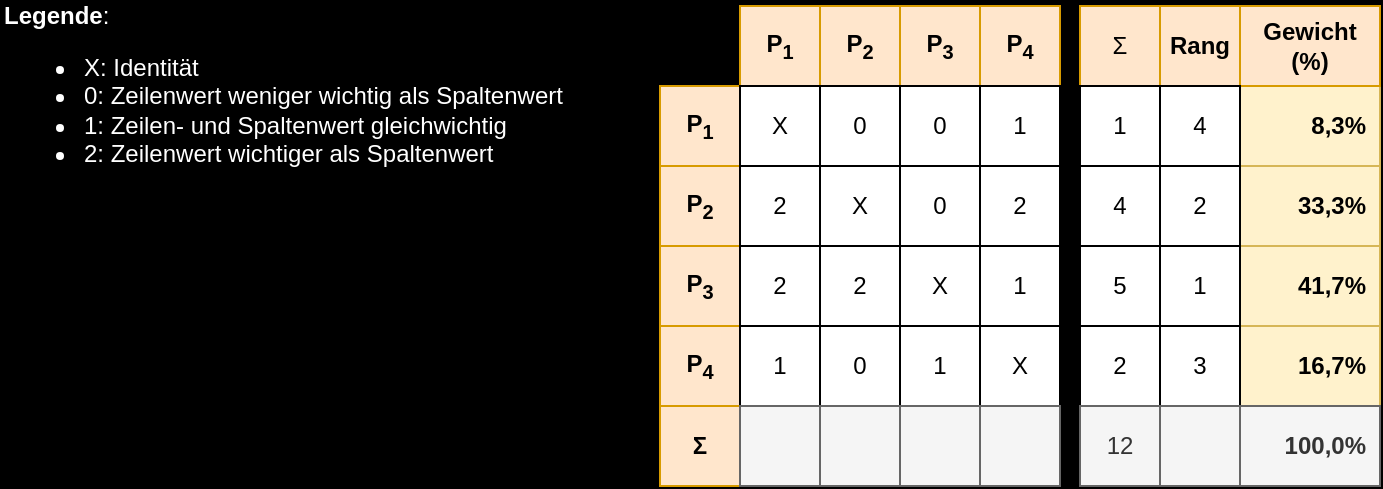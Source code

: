 <mxfile compressed="false" version="14.1.8" type="device">
  <diagram id="ubT7oDk7aENY9L1uCGpw" name="Seite-1">
    <mxGraphModel dx="1596" dy="484" grid="1" gridSize="10" guides="1" tooltips="1" connect="1" arrows="1" fold="1" page="1" pageScale="1" pageWidth="827" pageHeight="1169" background="#000000" math="0" shadow="0">
      <root>
        <mxCell id="0" />
        <mxCell id="1" parent="0" />
        <mxCell id="V0A3EiAUycTR6TnLh54X-61" value="8,3%" style="rounded=0;whiteSpace=wrap;html=1;align=right;spacingRight=5;fillColor=#fff2cc;strokeColor=#d6b656;fontStyle=1" vertex="1" parent="1">
          <mxGeometry x="530" y="120" width="70" height="40" as="geometry" />
        </mxCell>
        <mxCell id="V0A3EiAUycTR6TnLh54X-62" value="33,3%" style="rounded=0;whiteSpace=wrap;html=1;align=right;spacingRight=5;fillColor=#fff2cc;strokeColor=#d6b656;fontStyle=1" vertex="1" parent="1">
          <mxGeometry x="530" y="160" width="70" height="40" as="geometry" />
        </mxCell>
        <mxCell id="V0A3EiAUycTR6TnLh54X-63" value="41,7%" style="rounded=0;whiteSpace=wrap;html=1;align=right;spacingRight=5;fillColor=#fff2cc;strokeColor=#d6b656;fontStyle=1" vertex="1" parent="1">
          <mxGeometry x="530" y="200" width="70" height="40" as="geometry" />
        </mxCell>
        <mxCell id="V0A3EiAUycTR6TnLh54X-64" value="16,7%" style="rounded=0;whiteSpace=wrap;html=1;align=right;spacingRight=5;fillColor=#fff2cc;strokeColor=#d6b656;fontStyle=1" vertex="1" parent="1">
          <mxGeometry x="530" y="240" width="70" height="40" as="geometry" />
        </mxCell>
        <mxCell id="V0A3EiAUycTR6TnLh54X-66" value="&lt;span class=&quot;Grek&quot; lang=&quot;grc-Grek&quot;&gt;Σ&lt;/span&gt;" style="rounded=0;whiteSpace=wrap;html=1;fontStyle=1;fillColor=#ffe6cc;strokeColor=#d79b00;" vertex="1" parent="1">
          <mxGeometry x="450" y="80" width="40" height="40" as="geometry" />
        </mxCell>
        <mxCell id="V0A3EiAUycTR6TnLh54X-50" value="&lt;span class=&quot;Grek&quot; lang=&quot;grc-Grek&quot;&gt;Σ&lt;/span&gt;" style="rounded=0;whiteSpace=wrap;html=1;fillColor=#ffe6cc;strokeColor=#d79b00;" vertex="1" parent="1">
          <mxGeometry x="450" y="80" width="40" height="40" as="geometry" />
        </mxCell>
        <mxCell id="V0A3EiAUycTR6TnLh54X-55" value="Rang" style="rounded=0;whiteSpace=wrap;html=1;fontStyle=1;fillColor=#ffe6cc;strokeColor=#d79b00;" vertex="1" parent="1">
          <mxGeometry x="490" y="80" width="40" height="40" as="geometry" />
        </mxCell>
        <mxCell id="V0A3EiAUycTR6TnLh54X-60" value="&lt;font style=&quot;font-size: 12px&quot;&gt;&lt;b&gt;&lt;font style=&quot;font-size: 12px&quot;&gt;Gewicht&lt;/font&gt;&lt;br&gt;(%)&lt;/b&gt;&lt;/font&gt;" style="rounded=0;whiteSpace=wrap;html=1;fontSize=9;fillColor=#ffe6cc;strokeColor=#d79b00;" vertex="1" parent="1">
          <mxGeometry x="530" y="80" width="70" height="40" as="geometry" />
        </mxCell>
        <mxCell id="V0A3EiAUycTR6TnLh54X-65" value="&lt;span class=&quot;Grek&quot; lang=&quot;grc-Grek&quot;&gt;Σ&lt;/span&gt;" style="rounded=0;whiteSpace=wrap;html=1;fillColor=#ffe6cc;strokeColor=#d79b00;" vertex="1" parent="1">
          <mxGeometry x="450" y="80" width="40" height="40" as="geometry" />
        </mxCell>
        <mxCell id="V0A3EiAUycTR6TnLh54X-5" value="&lt;span&gt;P&lt;/span&gt;&lt;sub&gt;1&lt;/sub&gt;" style="rounded=0;whiteSpace=wrap;html=1;fillColor=#ffe6cc;strokeColor=#d79b00;" vertex="1" parent="1">
          <mxGeometry x="280" y="80" width="40" height="40" as="geometry" />
        </mxCell>
        <mxCell id="V0A3EiAUycTR6TnLh54X-35" value="&lt;span&gt;P&lt;/span&gt;&lt;sub&gt;2&lt;/sub&gt;" style="rounded=0;whiteSpace=wrap;html=1;fontStyle=1;fillColor=#ffe6cc;strokeColor=#d79b00;" vertex="1" parent="1">
          <mxGeometry x="320" y="80" width="40" height="40" as="geometry" />
        </mxCell>
        <mxCell id="V0A3EiAUycTR6TnLh54X-40" value="&lt;span&gt;P&lt;/span&gt;&lt;sub&gt;3&lt;/sub&gt;" style="rounded=0;whiteSpace=wrap;html=1;fontStyle=1;fillColor=#ffe6cc;strokeColor=#d79b00;" vertex="1" parent="1">
          <mxGeometry x="360" y="80" width="40" height="40" as="geometry" />
        </mxCell>
        <mxCell id="V0A3EiAUycTR6TnLh54X-45" value="&lt;span&gt;P&lt;/span&gt;&lt;sub&gt;4&lt;/sub&gt;" style="rounded=0;whiteSpace=wrap;html=1;fontStyle=1;fillColor=#ffe6cc;strokeColor=#d79b00;" vertex="1" parent="1">
          <mxGeometry x="400" y="80" width="40" height="40" as="geometry" />
        </mxCell>
        <mxCell id="V0A3EiAUycTR6TnLh54X-67" value="&lt;span&gt;P&lt;/span&gt;&lt;sub&gt;1&lt;/sub&gt;" style="rounded=0;whiteSpace=wrap;html=1;fontStyle=1;fillColor=#ffe6cc;strokeColor=#d79b00;" vertex="1" parent="1">
          <mxGeometry x="280" y="80" width="40" height="40" as="geometry" />
        </mxCell>
        <mxCell id="V0A3EiAUycTR6TnLh54X-1" value="P&lt;sub&gt;1&lt;/sub&gt;" style="rounded=0;whiteSpace=wrap;html=1;fontStyle=1;fillColor=#ffe6cc;strokeColor=#d79b00;" vertex="1" parent="1">
          <mxGeometry x="240" y="120" width="40" height="40" as="geometry" />
        </mxCell>
        <mxCell id="V0A3EiAUycTR6TnLh54X-2" value="&lt;span&gt;P&lt;/span&gt;&lt;sub&gt;2&lt;/sub&gt;" style="rounded=0;whiteSpace=wrap;html=1;fillColor=#ffe6cc;strokeColor=#d79b00;" vertex="1" parent="1">
          <mxGeometry x="240" y="160" width="40" height="40" as="geometry" />
        </mxCell>
        <mxCell id="V0A3EiAUycTR6TnLh54X-3" value="&lt;span&gt;P&lt;/span&gt;&lt;sub&gt;3&lt;/sub&gt;" style="rounded=0;whiteSpace=wrap;html=1;fontStyle=1;fillColor=#ffe6cc;strokeColor=#d79b00;" vertex="1" parent="1">
          <mxGeometry x="240" y="200" width="40" height="40" as="geometry" />
        </mxCell>
        <mxCell id="V0A3EiAUycTR6TnLh54X-4" value="&lt;span&gt;P&lt;/span&gt;&lt;sub&gt;4&lt;/sub&gt;" style="rounded=0;whiteSpace=wrap;html=1;fontStyle=1;fillColor=#ffe6cc;strokeColor=#d79b00;" vertex="1" parent="1">
          <mxGeometry x="240" y="240" width="40" height="40" as="geometry" />
        </mxCell>
        <mxCell id="V0A3EiAUycTR6TnLh54X-68" value="&lt;span&gt;P&lt;/span&gt;&lt;sub&gt;2&lt;/sub&gt;" style="rounded=0;whiteSpace=wrap;html=1;fontStyle=1;fillColor=#ffe6cc;strokeColor=#d79b00;" vertex="1" parent="1">
          <mxGeometry x="240" y="160" width="40" height="40" as="geometry" />
        </mxCell>
        <mxCell id="V0A3EiAUycTR6TnLh54X-69" value="&lt;span class=&quot;Grek&quot; lang=&quot;grc-Grek&quot;&gt;Σ&lt;/span&gt;" style="rounded=0;whiteSpace=wrap;html=1;fontStyle=1;fillColor=#ffe6cc;strokeColor=#d79b00;" vertex="1" parent="1">
          <mxGeometry x="240" y="280" width="40" height="40" as="geometry" />
        </mxCell>
        <mxCell id="V0A3EiAUycTR6TnLh54X-6" value="X" style="rounded=0;whiteSpace=wrap;html=1;" vertex="1" parent="1">
          <mxGeometry x="280" y="120" width="40" height="40" as="geometry" />
        </mxCell>
        <mxCell id="V0A3EiAUycTR6TnLh54X-7" value="2" style="rounded=0;whiteSpace=wrap;html=1;" vertex="1" parent="1">
          <mxGeometry x="280" y="160" width="40" height="40" as="geometry" />
        </mxCell>
        <mxCell id="V0A3EiAUycTR6TnLh54X-8" value="2" style="rounded=0;whiteSpace=wrap;html=1;" vertex="1" parent="1">
          <mxGeometry x="280" y="200" width="40" height="40" as="geometry" />
        </mxCell>
        <mxCell id="V0A3EiAUycTR6TnLh54X-9" value="1" style="rounded=0;whiteSpace=wrap;html=1;" vertex="1" parent="1">
          <mxGeometry x="280" y="240" width="40" height="40" as="geometry" />
        </mxCell>
        <mxCell id="V0A3EiAUycTR6TnLh54X-36" value="0" style="rounded=0;whiteSpace=wrap;html=1;" vertex="1" parent="1">
          <mxGeometry x="320" y="120" width="40" height="40" as="geometry" />
        </mxCell>
        <mxCell id="V0A3EiAUycTR6TnLh54X-37" value="X" style="rounded=0;whiteSpace=wrap;html=1;" vertex="1" parent="1">
          <mxGeometry x="320" y="160" width="40" height="40" as="geometry" />
        </mxCell>
        <mxCell id="V0A3EiAUycTR6TnLh54X-38" value="2" style="rounded=0;whiteSpace=wrap;html=1;" vertex="1" parent="1">
          <mxGeometry x="320" y="200" width="40" height="40" as="geometry" />
        </mxCell>
        <mxCell id="V0A3EiAUycTR6TnLh54X-39" value="0" style="rounded=0;whiteSpace=wrap;html=1;" vertex="1" parent="1">
          <mxGeometry x="320" y="240" width="40" height="40" as="geometry" />
        </mxCell>
        <mxCell id="V0A3EiAUycTR6TnLh54X-41" value="0" style="rounded=0;whiteSpace=wrap;html=1;" vertex="1" parent="1">
          <mxGeometry x="360" y="120" width="40" height="40" as="geometry" />
        </mxCell>
        <mxCell id="V0A3EiAUycTR6TnLh54X-42" value="0" style="rounded=0;whiteSpace=wrap;html=1;" vertex="1" parent="1">
          <mxGeometry x="360" y="160" width="40" height="40" as="geometry" />
        </mxCell>
        <mxCell id="V0A3EiAUycTR6TnLh54X-43" value="X" style="rounded=0;whiteSpace=wrap;html=1;" vertex="1" parent="1">
          <mxGeometry x="360" y="200" width="40" height="40" as="geometry" />
        </mxCell>
        <mxCell id="V0A3EiAUycTR6TnLh54X-44" value="1" style="rounded=0;whiteSpace=wrap;html=1;" vertex="1" parent="1">
          <mxGeometry x="360" y="240" width="40" height="40" as="geometry" />
        </mxCell>
        <mxCell id="V0A3EiAUycTR6TnLh54X-46" value="1" style="rounded=0;whiteSpace=wrap;html=1;" vertex="1" parent="1">
          <mxGeometry x="400" y="120" width="40" height="40" as="geometry" />
        </mxCell>
        <mxCell id="V0A3EiAUycTR6TnLh54X-47" value="2" style="rounded=0;whiteSpace=wrap;html=1;" vertex="1" parent="1">
          <mxGeometry x="400" y="160" width="40" height="40" as="geometry" />
        </mxCell>
        <mxCell id="V0A3EiAUycTR6TnLh54X-48" value="1" style="rounded=0;whiteSpace=wrap;html=1;" vertex="1" parent="1">
          <mxGeometry x="400" y="200" width="40" height="40" as="geometry" />
        </mxCell>
        <mxCell id="V0A3EiAUycTR6TnLh54X-49" value="X" style="rounded=0;whiteSpace=wrap;html=1;" vertex="1" parent="1">
          <mxGeometry x="400" y="240" width="40" height="40" as="geometry" />
        </mxCell>
        <mxCell id="V0A3EiAUycTR6TnLh54X-51" value="1" style="rounded=0;whiteSpace=wrap;html=1;" vertex="1" parent="1">
          <mxGeometry x="450" y="120" width="40" height="40" as="geometry" />
        </mxCell>
        <mxCell id="V0A3EiAUycTR6TnLh54X-52" value="4" style="rounded=0;whiteSpace=wrap;html=1;" vertex="1" parent="1">
          <mxGeometry x="450" y="160" width="40" height="40" as="geometry" />
        </mxCell>
        <mxCell id="V0A3EiAUycTR6TnLh54X-53" value="5" style="rounded=0;whiteSpace=wrap;html=1;" vertex="1" parent="1">
          <mxGeometry x="450" y="200" width="40" height="40" as="geometry" />
        </mxCell>
        <mxCell id="V0A3EiAUycTR6TnLh54X-54" value="2" style="rounded=0;whiteSpace=wrap;html=1;" vertex="1" parent="1">
          <mxGeometry x="450" y="240" width="40" height="40" as="geometry" />
        </mxCell>
        <mxCell id="V0A3EiAUycTR6TnLh54X-56" value="4" style="rounded=0;whiteSpace=wrap;html=1;" vertex="1" parent="1">
          <mxGeometry x="490" y="120" width="40" height="40" as="geometry" />
        </mxCell>
        <mxCell id="V0A3EiAUycTR6TnLh54X-57" value="2" style="rounded=0;whiteSpace=wrap;html=1;" vertex="1" parent="1">
          <mxGeometry x="490" y="160" width="40" height="40" as="geometry" />
        </mxCell>
        <mxCell id="V0A3EiAUycTR6TnLh54X-58" value="1" style="rounded=0;whiteSpace=wrap;html=1;" vertex="1" parent="1">
          <mxGeometry x="490" y="200" width="40" height="40" as="geometry" />
        </mxCell>
        <mxCell id="V0A3EiAUycTR6TnLh54X-59" value="3" style="rounded=0;whiteSpace=wrap;html=1;" vertex="1" parent="1">
          <mxGeometry x="490" y="240" width="40" height="40" as="geometry" />
        </mxCell>
        <mxCell id="V0A3EiAUycTR6TnLh54X-71" value="" style="rounded=0;whiteSpace=wrap;html=1;fontStyle=1;fillColor=#f5f5f5;strokeColor=#666666;fontColor=#333333;" vertex="1" parent="1">
          <mxGeometry x="320" y="280" width="40" height="40" as="geometry" />
        </mxCell>
        <mxCell id="V0A3EiAUycTR6TnLh54X-72" value="" style="rounded=0;whiteSpace=wrap;html=1;fontStyle=1;fillColor=#f5f5f5;strokeColor=#666666;fontColor=#333333;" vertex="1" parent="1">
          <mxGeometry x="360" y="280" width="40" height="40" as="geometry" />
        </mxCell>
        <mxCell id="V0A3EiAUycTR6TnLh54X-73" value="" style="rounded=0;whiteSpace=wrap;html=1;fontStyle=1;fillColor=#f5f5f5;strokeColor=#666666;fontColor=#333333;" vertex="1" parent="1">
          <mxGeometry x="400" y="280" width="40" height="40" as="geometry" />
        </mxCell>
        <mxCell id="V0A3EiAUycTR6TnLh54X-74" value="12" style="rounded=0;whiteSpace=wrap;html=1;fontStyle=0;fillColor=#f5f5f5;strokeColor=#666666;fontColor=#333333;" vertex="1" parent="1">
          <mxGeometry x="450" y="280" width="40" height="40" as="geometry" />
        </mxCell>
        <mxCell id="V0A3EiAUycTR6TnLh54X-75" value="" style="rounded=0;whiteSpace=wrap;html=1;fontStyle=1;fillColor=#f5f5f5;strokeColor=#666666;fontColor=#333333;" vertex="1" parent="1">
          <mxGeometry x="490" y="280" width="40" height="40" as="geometry" />
        </mxCell>
        <mxCell id="V0A3EiAUycTR6TnLh54X-76" value="100,0%" style="rounded=0;whiteSpace=wrap;html=1;fontStyle=1;align=right;spacingRight=5;fillColor=#f5f5f5;strokeColor=#666666;fontColor=#333333;" vertex="1" parent="1">
          <mxGeometry x="530" y="280" width="70" height="40" as="geometry" />
        </mxCell>
        <mxCell id="V0A3EiAUycTR6TnLh54X-78" value="" style="rounded=0;whiteSpace=wrap;html=1;fontStyle=1;fillColor=#f5f5f5;strokeColor=#666666;fontColor=#333333;" vertex="1" parent="1">
          <mxGeometry x="280" y="280" width="40" height="40" as="geometry" />
        </mxCell>
        <mxCell id="V0A3EiAUycTR6TnLh54X-83" value="&lt;font style=&quot;font-size: 12px;&quot;&gt;&lt;b style=&quot;font-size: 12px;&quot;&gt;Legende&lt;/b&gt;:&lt;br style=&quot;font-size: 12px;&quot;&gt;&lt;ul style=&quot;font-size: 12px;&quot;&gt;&lt;li style=&quot;font-size: 12px;&quot;&gt;&lt;font style=&quot;font-size: 12px;&quot;&gt;X: Identität&lt;/font&gt;&lt;/li&gt;&lt;li style=&quot;font-size: 12px;&quot;&gt;&lt;font style=&quot;font-size: 12px;&quot;&gt;0: Zeilenwert weniger wichtig als Spaltenwert&lt;/font&gt;&lt;/li&gt;&lt;li style=&quot;font-size: 12px;&quot;&gt;&lt;font style=&quot;font-size: 12px;&quot;&gt;1: Zeilen- und Spaltenwert gleichwichtig&lt;/font&gt;&lt;/li&gt;&lt;li style=&quot;font-size: 12px;&quot;&gt;&lt;font style=&quot;font-size: 12px;&quot;&gt;2: Zeilenwert wichtiger als Spaltenwert&lt;/font&gt;&lt;/li&gt;&lt;/ul&gt;&lt;/font&gt;" style="rounded=0;whiteSpace=wrap;html=1;fontSize=12;align=left;spacingLeft=0;fontColor=#FFFFFF;fillColor=none;strokeColor=none;" vertex="1" parent="1">
          <mxGeometry x="-90" y="80" width="290" height="90" as="geometry" />
        </mxCell>
      </root>
    </mxGraphModel>
  </diagram>
</mxfile>
